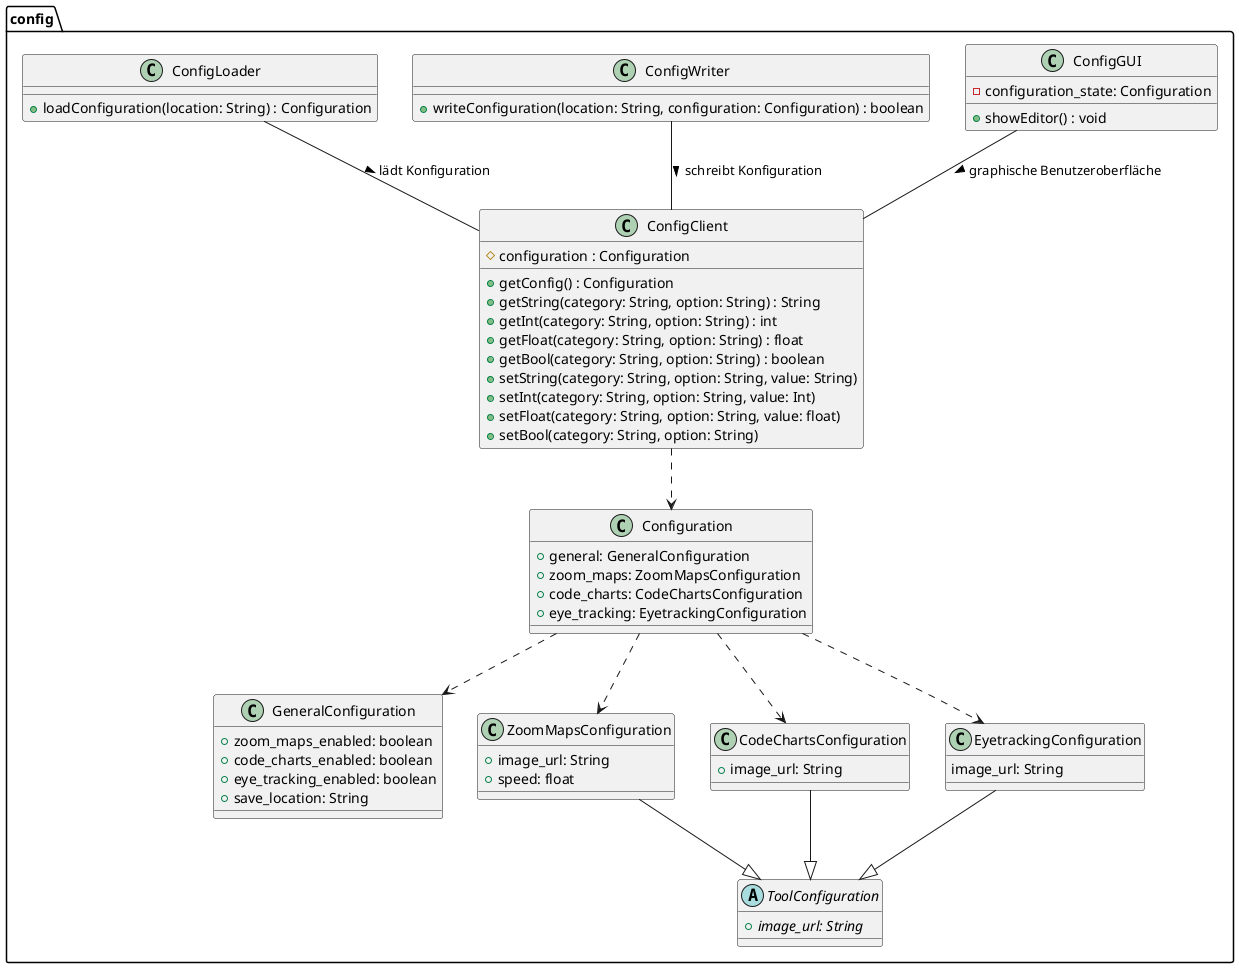 @startuml config
package config {
  class ConfigClient {
    # configuration : Configuration
    + getConfig() : Configuration
    + getString(category: String, option: String) : String
    + getInt(category: String, option: String) : int
    + getFloat(category: String, option: String) : float
    + getBool(category: String, option: String) : boolean
    + setString(category: String, option: String, value: String)
    + setInt(category: String, option: String, value: Int)
    + setFloat(category: String, option: String, value: float)
    + setBool(category: String, option: String)
  }

  class ConfigLoader {
    + loadConfiguration(location: String) : Configuration
  }

  class ConfigWriter {
    + writeConfiguration(location: String, configuration: Configuration) : boolean
  }

  class ConfigGUI {
    - configuration_state: Configuration
    + showEditor() : void
  }

  class Configuration {
    + general: GeneralConfiguration
    + zoom_maps: ZoomMapsConfiguration
    + code_charts: CodeChartsConfiguration
    + eye_tracking: EyetrackingConfiguration
  }
  class GeneralConfiguration {
    + zoom_maps_enabled: boolean
    + code_charts_enabled: boolean
    + eye_tracking_enabled: boolean
    + save_location: String
  }
  class ZoomMapsConfiguration {
    + image_url: String
    + speed: float
  }
  class CodeChartsConfiguration {
    + image_url: String
  }
  class EyetrackingConfiguration {
    image_url: String
  }
  abstract ToolConfiguration {
    + {abstract} image_url: String
  }

  ConfigClient ..> Configuration

  ConfigClient -u- ConfigLoader : < lädt Konfiguration
  ' ConfigLoader ..> Configuration

  ConfigClient -u- ConfigWriter : < schreibt Konfiguration
  ' ConfigWriter ..> Configuration

  ConfigClient -u- ConfigGUI : < graphische Benutzeroberfläche

  Configuration ..> GeneralConfiguration
  Configuration ..> ZoomMapsConfiguration
  Configuration ..> CodeChartsConfiguration
  Configuration ..> EyetrackingConfiguration

  ZoomMapsConfiguration --|> ToolConfiguration
  CodeChartsConfiguration --|> ToolConfiguration
  EyetrackingConfiguration --|> ToolConfiguration
}
@enduml
